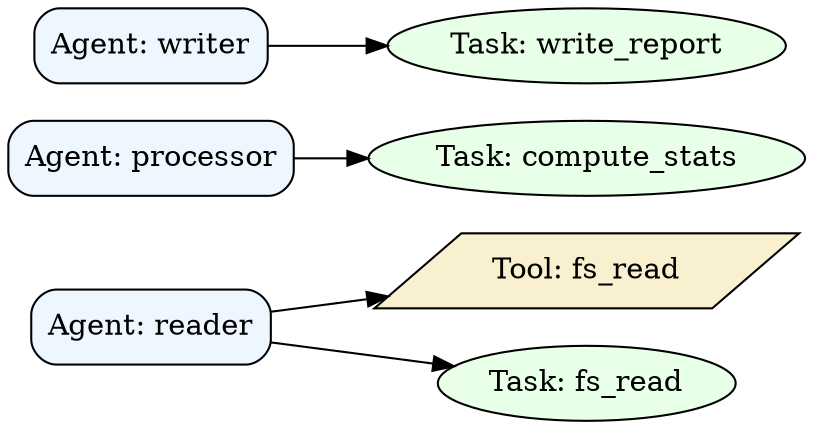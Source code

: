 digraph G {
  rankdir=LR;
  node [shape=box, style=rounded];
  "reader" [label="Agent: reader", shape=box, style="rounded,filled", fillcolor="#eef7ff"];
  "processor" [label="Agent: processor", shape=box, style="rounded,filled", fillcolor="#eef7ff"];
  "writer" [label="Agent: writer", shape=box, style="rounded,filled", fillcolor="#eef7ff"];
  "tool::reader::fs_read" [label="Tool: fs_read", shape=parallelogram, style=filled, fillcolor="#f9f0d0"];
  "reader" -> "tool::reader::fs_read";
  "task::reader::fs_read" [label="Task: fs_read", shape=oval, style=filled, fillcolor="#e8ffe8"];
  "reader" -> "task::reader::fs_read";
  "task::processor::compute_stats" [label="Task: compute_stats", shape=oval, style=filled, fillcolor="#e8ffe8"];
  "processor" -> "task::processor::compute_stats";
  "task::writer::write_report" [label="Task: write_report", shape=oval, style=filled, fillcolor="#e8ffe8"];
  "writer" -> "task::writer::write_report";
}